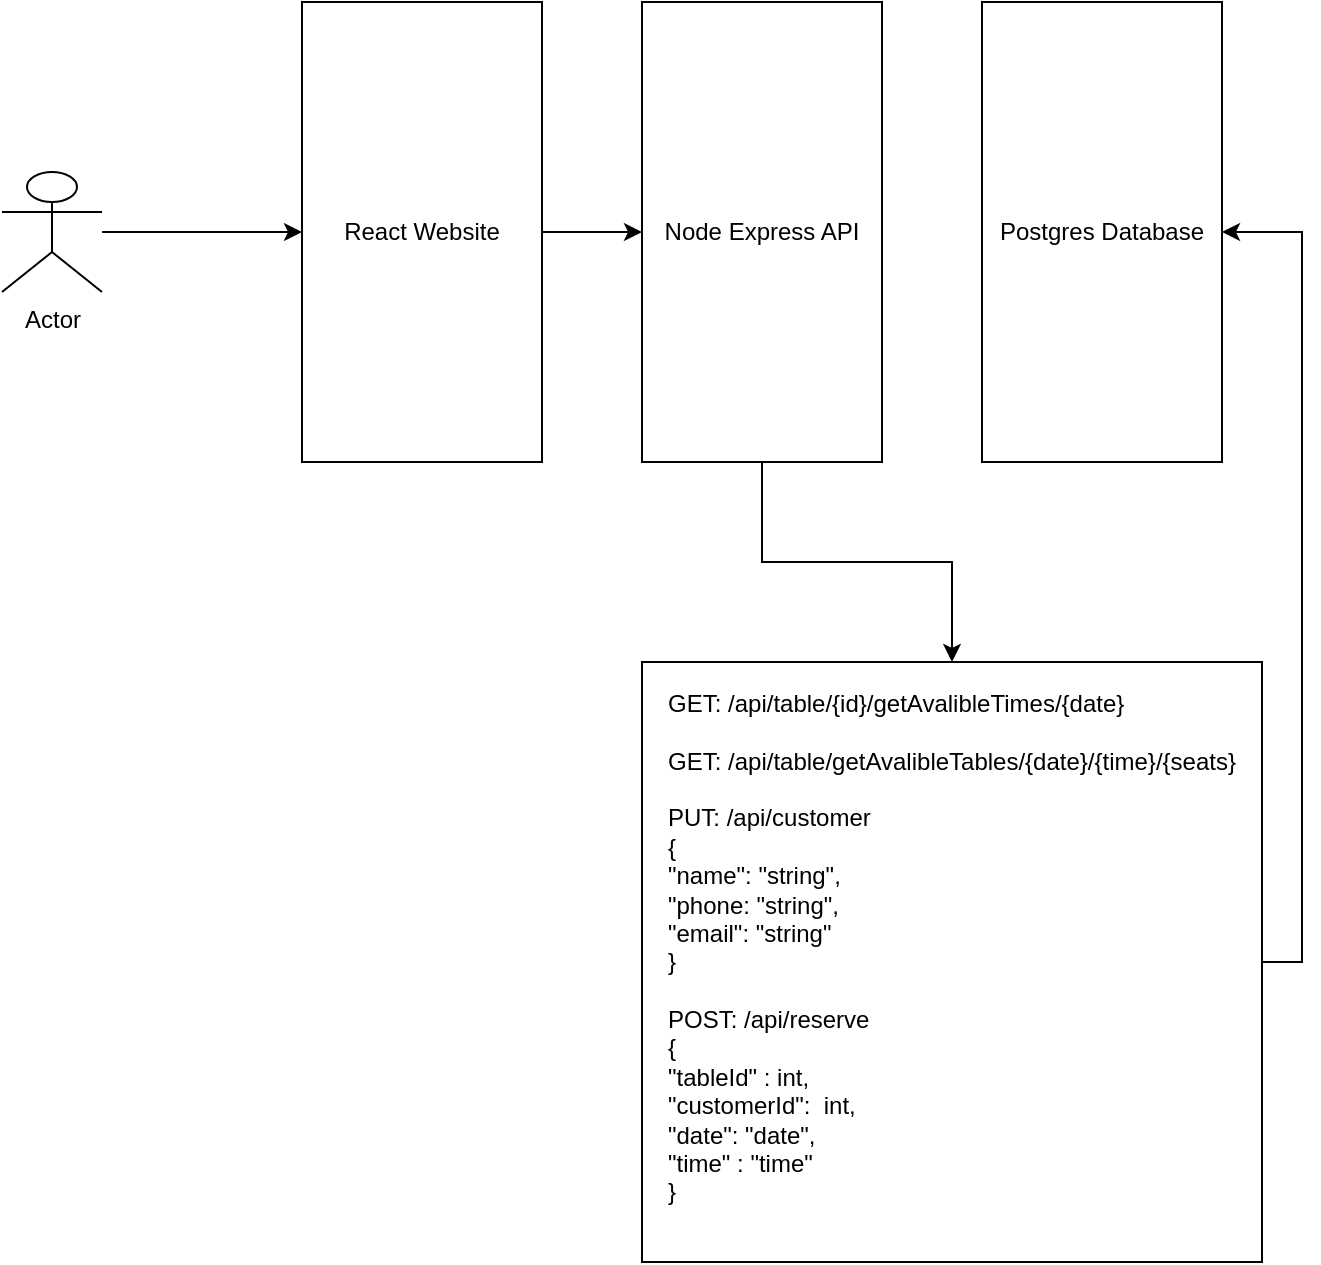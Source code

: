 <mxfile version="20.5.1" type="device"><diagram id="OZetMZ4eDg4cCrSn1TX6" name="Page-1"><mxGraphModel dx="786" dy="471" grid="1" gridSize="10" guides="1" tooltips="1" connect="1" arrows="1" fold="1" page="1" pageScale="1" pageWidth="850" pageHeight="1100" math="0" shadow="0"><root><mxCell id="0"/><mxCell id="1" parent="0"/><mxCell id="Oi_ikl1Zcr2hcfssI25y-4" style="edgeStyle=orthogonalEdgeStyle;rounded=0;orthogonalLoop=1;jettySize=auto;html=1;entryX=0;entryY=0.5;entryDx=0;entryDy=0;" edge="1" parent="1" source="CpBz9f3XhEb7sNfvgqvY-1" target="Oi_ikl1Zcr2hcfssI25y-1"><mxGeometry relative="1" as="geometry"><mxPoint x="350" y="320" as="targetPoint"/></mxGeometry></mxCell><mxCell id="CpBz9f3XhEb7sNfvgqvY-1" value="React Website" style="rounded=0;whiteSpace=wrap;html=1;" parent="1" vertex="1"><mxGeometry x="200" y="90" width="120" height="230" as="geometry"/></mxCell><mxCell id="Oi_ikl1Zcr2hcfssI25y-7" style="edgeStyle=orthogonalEdgeStyle;rounded=0;orthogonalLoop=1;jettySize=auto;html=1;entryX=0.5;entryY=0;entryDx=0;entryDy=0;" edge="1" parent="1" source="Oi_ikl1Zcr2hcfssI25y-1" target="Oi_ikl1Zcr2hcfssI25y-6"><mxGeometry relative="1" as="geometry"/></mxCell><mxCell id="Oi_ikl1Zcr2hcfssI25y-1" value="Node Express API" style="rounded=0;whiteSpace=wrap;html=1;" vertex="1" parent="1"><mxGeometry x="370" y="90" width="120" height="230" as="geometry"/></mxCell><mxCell id="Oi_ikl1Zcr2hcfssI25y-2" value="Postgres Database" style="rounded=0;whiteSpace=wrap;html=1;" vertex="1" parent="1"><mxGeometry x="540" y="90" width="120" height="230" as="geometry"/></mxCell><mxCell id="Oi_ikl1Zcr2hcfssI25y-8" style="edgeStyle=orthogonalEdgeStyle;rounded=0;orthogonalLoop=1;jettySize=auto;html=1;exitX=1;exitY=0.5;exitDx=0;exitDy=0;entryX=1;entryY=0.5;entryDx=0;entryDy=0;" edge="1" parent="1" source="Oi_ikl1Zcr2hcfssI25y-6" target="Oi_ikl1Zcr2hcfssI25y-2"><mxGeometry relative="1" as="geometry"/></mxCell><mxCell id="Oi_ikl1Zcr2hcfssI25y-6" value="&lt;div style=&quot;text-align: left;&quot;&gt;&lt;span style=&quot;background-color: initial;&quot;&gt;GET: /api/table/{id}/getAvalibleTimes/{date}&lt;/span&gt;&lt;/div&gt;&lt;br&gt;&lt;div style=&quot;text-align: left;&quot;&gt;GET: /api/table/getAvalibleTables/{date}/{time}/{seats}&lt;span style=&quot;background-color: initial;&quot;&gt;&lt;br&gt;&lt;/span&gt;&lt;/div&gt;&lt;div style=&quot;text-align: left;&quot;&gt;&lt;br&gt;&lt;/div&gt;&lt;div style=&quot;text-align: left;&quot;&gt;&lt;span style=&quot;background-color: initial;&quot;&gt;PUT: /api/customer&lt;/span&gt;&lt;/div&gt;&lt;div style=&quot;text-align: left;&quot;&gt;&lt;span style=&quot;background-color: initial;&quot;&gt;{&lt;/span&gt;&lt;/div&gt;&lt;div style=&quot;text-align: left;&quot;&gt;&lt;span style=&quot;background-color: initial;&quot;&gt;&quot;name&quot;: &quot;string&quot;,&lt;/span&gt;&lt;/div&gt;&lt;div style=&quot;text-align: left;&quot;&gt;&lt;span style=&quot;background-color: initial;&quot;&gt;&quot;phone: &quot;string&quot;,&lt;/span&gt;&lt;/div&gt;&lt;div style=&quot;text-align: left;&quot;&gt;&lt;span style=&quot;background-color: initial;&quot;&gt;&quot;email&quot;: &quot;string&quot;&lt;/span&gt;&lt;/div&gt;&lt;div style=&quot;text-align: left;&quot;&gt;&lt;span style=&quot;background-color: initial;&quot;&gt;}&lt;/span&gt;&lt;/div&gt;&lt;div style=&quot;text-align: left;&quot;&gt;&lt;span style=&quot;background-color: initial;&quot;&gt;&lt;br&gt;&lt;/span&gt;&lt;/div&gt;&lt;div style=&quot;text-align: left;&quot;&gt;&lt;span style=&quot;background-color: initial;&quot;&gt;POST: /api/reserve&lt;/span&gt;&lt;/div&gt;&lt;div style=&quot;text-align: left;&quot;&gt;&lt;span style=&quot;background-color: initial;&quot;&gt;{&lt;/span&gt;&lt;/div&gt;&lt;div style=&quot;text-align: left;&quot;&gt;&lt;span style=&quot;background-color: initial;&quot;&gt;&quot;tableId&quot; : int,&lt;/span&gt;&lt;/div&gt;&lt;div style=&quot;text-align: left;&quot;&gt;&lt;span style=&quot;background-color: initial;&quot;&gt;&quot;customerId&quot;:&amp;nbsp; int,&lt;/span&gt;&lt;/div&gt;&lt;div style=&quot;text-align: left;&quot;&gt;&lt;span style=&quot;background-color: initial;&quot;&gt;&quot;date&quot;: &quot;date&quot;,&lt;/span&gt;&lt;/div&gt;&lt;div style=&quot;text-align: left;&quot;&gt;&lt;span style=&quot;background-color: initial;&quot;&gt;&quot;time&quot; : &quot;time&quot;&lt;/span&gt;&lt;/div&gt;&lt;div style=&quot;text-align: left;&quot;&gt;&lt;span style=&quot;background-color: initial;&quot;&gt;}&lt;/span&gt;&lt;/div&gt;&lt;div style=&quot;text-align: left;&quot;&gt;&lt;br&gt;&lt;/div&gt;" style="rounded=0;whiteSpace=wrap;html=1;" vertex="1" parent="1"><mxGeometry x="370" y="420" width="310" height="300" as="geometry"/></mxCell><mxCell id="Oi_ikl1Zcr2hcfssI25y-10" style="edgeStyle=orthogonalEdgeStyle;rounded=0;orthogonalLoop=1;jettySize=auto;html=1;entryX=0;entryY=0.5;entryDx=0;entryDy=0;" edge="1" parent="1" source="Oi_ikl1Zcr2hcfssI25y-9" target="CpBz9f3XhEb7sNfvgqvY-1"><mxGeometry relative="1" as="geometry"/></mxCell><mxCell id="Oi_ikl1Zcr2hcfssI25y-9" value="Actor" style="shape=umlActor;verticalLabelPosition=bottom;verticalAlign=top;html=1;outlineConnect=0;" vertex="1" parent="1"><mxGeometry x="50" y="175" width="50" height="60" as="geometry"/></mxCell></root></mxGraphModel></diagram></mxfile>